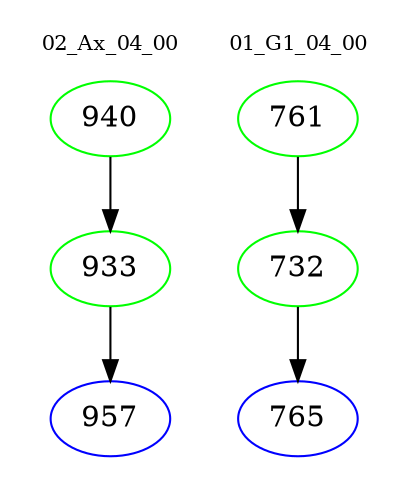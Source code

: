 digraph{
subgraph cluster_0 {
color = white
label = "02_Ax_04_00";
fontsize=10;
T0_940 [label="940", color="green"]
T0_940 -> T0_933 [color="black"]
T0_933 [label="933", color="green"]
T0_933 -> T0_957 [color="black"]
T0_957 [label="957", color="blue"]
}
subgraph cluster_1 {
color = white
label = "01_G1_04_00";
fontsize=10;
T1_761 [label="761", color="green"]
T1_761 -> T1_732 [color="black"]
T1_732 [label="732", color="green"]
T1_732 -> T1_765 [color="black"]
T1_765 [label="765", color="blue"]
}
}
